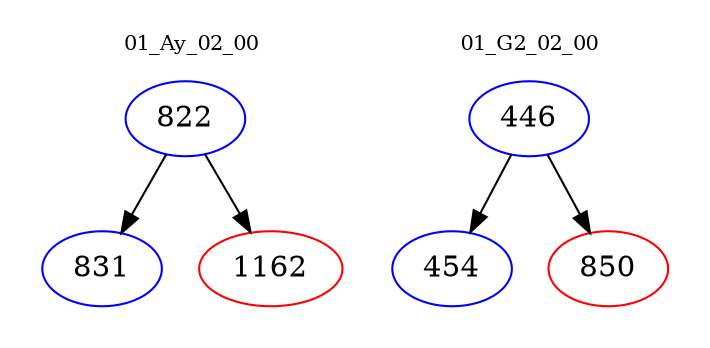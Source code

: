 digraph{
subgraph cluster_0 {
color = white
label = "01_Ay_02_00";
fontsize=10;
T0_822 [label="822", color="blue"]
T0_822 -> T0_831 [color="black"]
T0_831 [label="831", color="blue"]
T0_822 -> T0_1162 [color="black"]
T0_1162 [label="1162", color="red"]
}
subgraph cluster_1 {
color = white
label = "01_G2_02_00";
fontsize=10;
T1_446 [label="446", color="blue"]
T1_446 -> T1_454 [color="black"]
T1_454 [label="454", color="blue"]
T1_446 -> T1_850 [color="black"]
T1_850 [label="850", color="red"]
}
}
